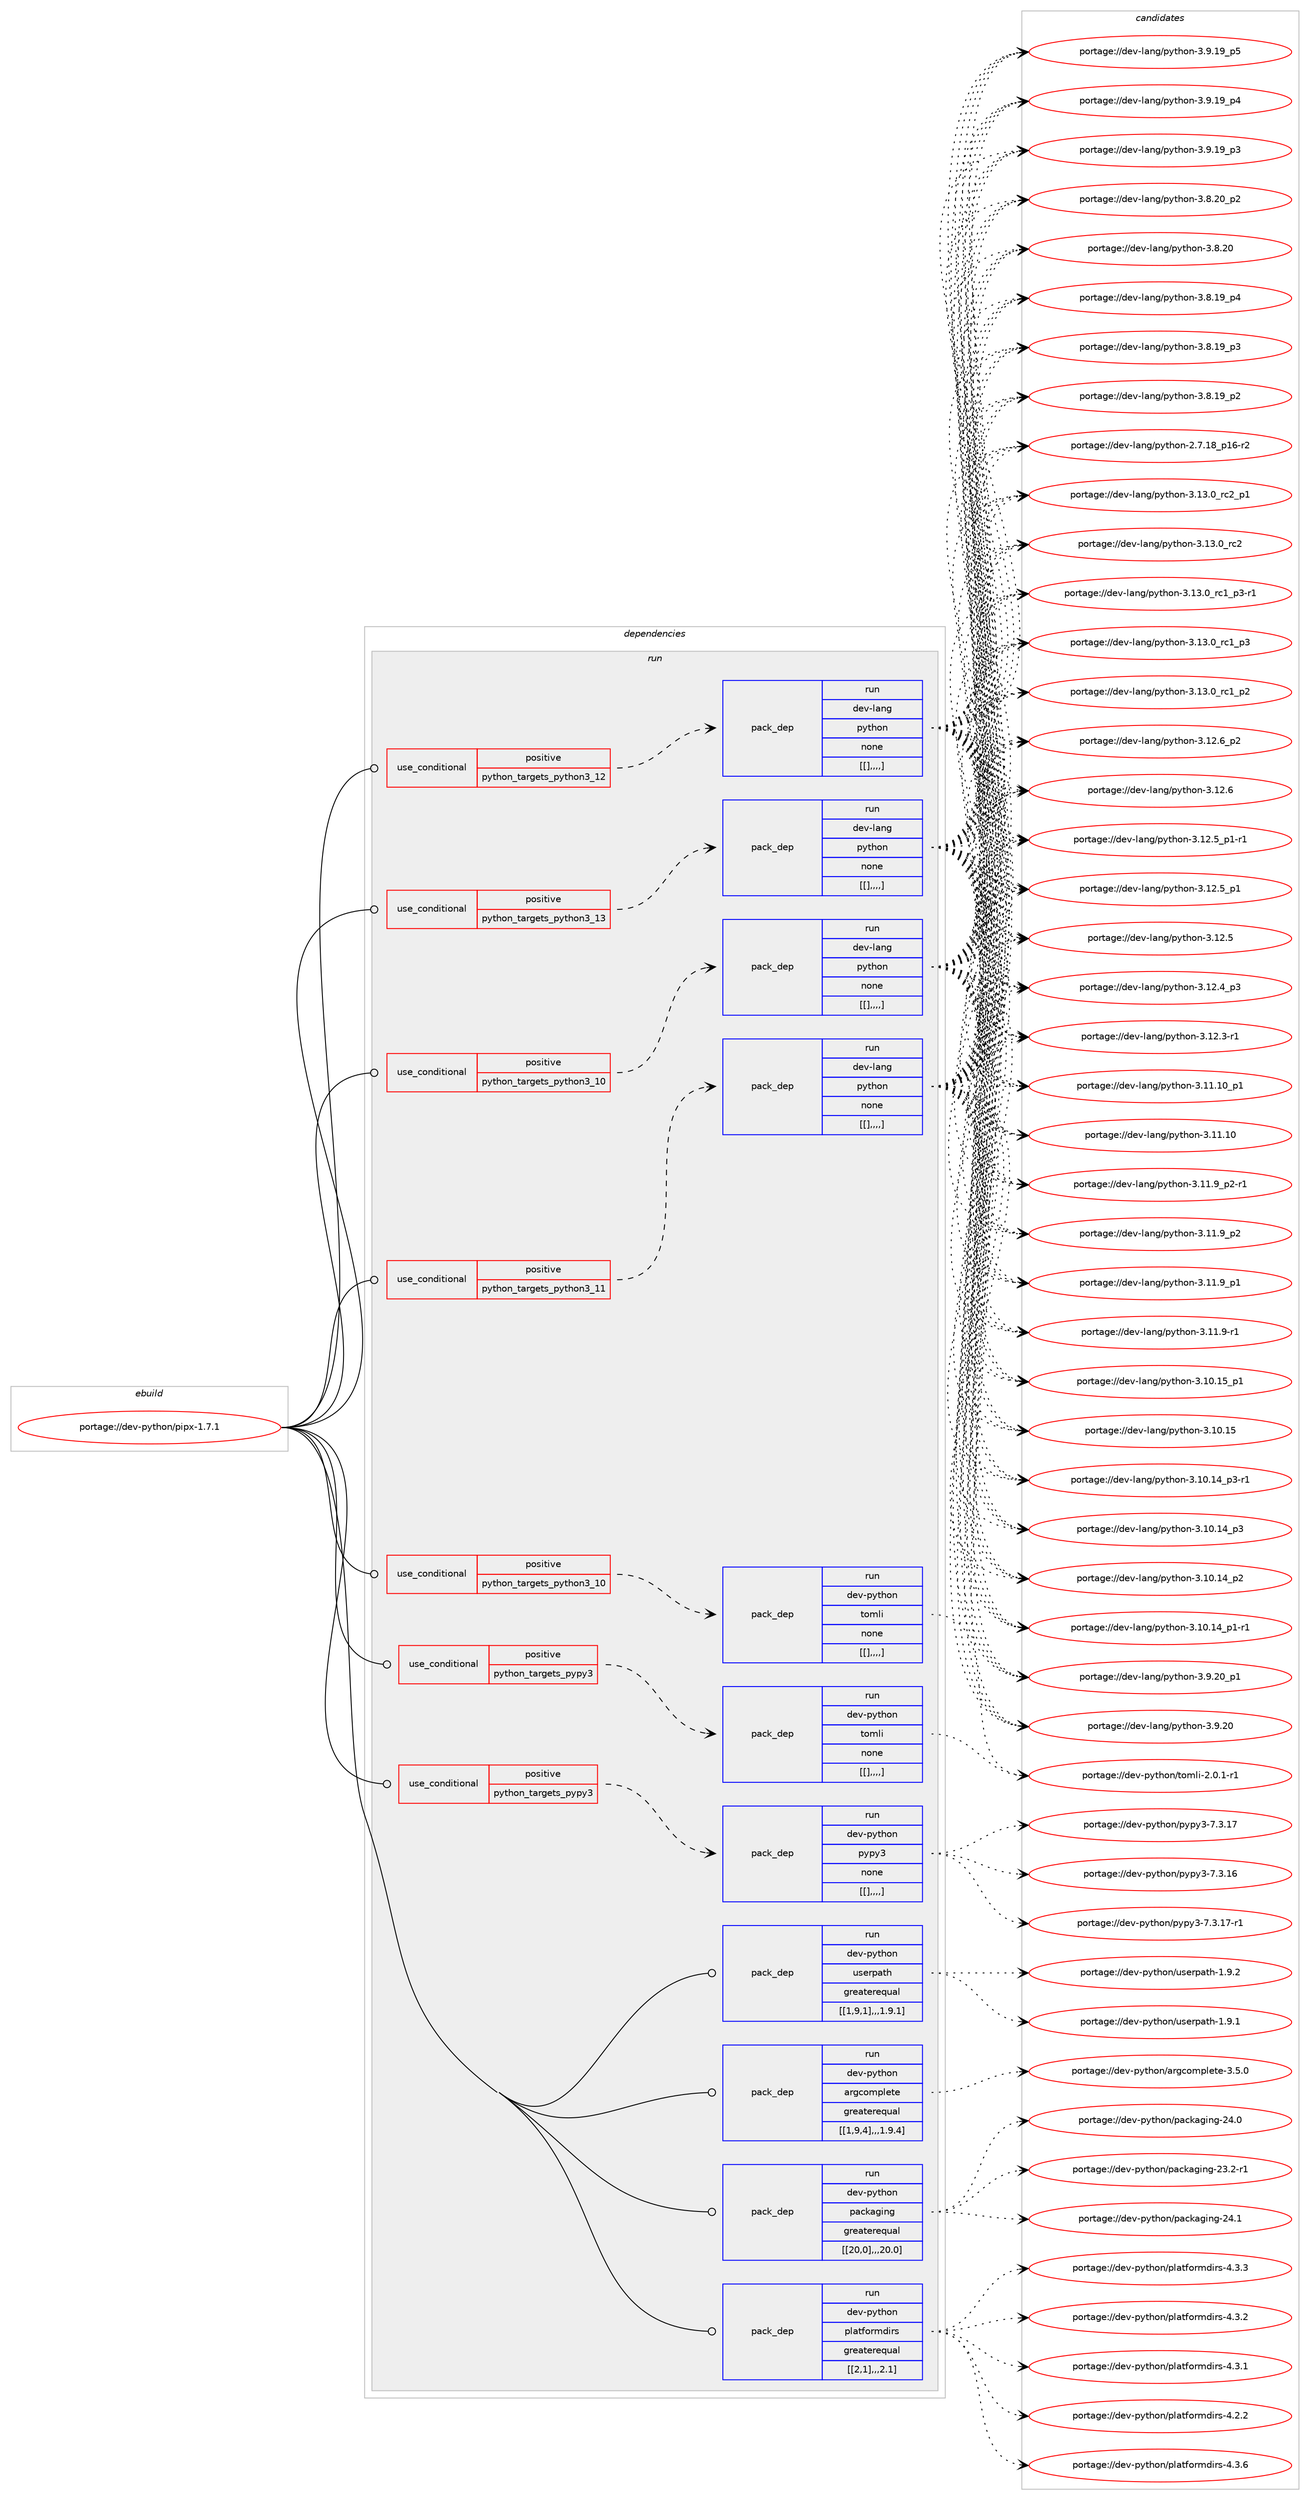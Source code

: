 digraph prolog {

# *************
# Graph options
# *************

newrank=true;
concentrate=true;
compound=true;
graph [rankdir=LR,fontname=Helvetica,fontsize=10,ranksep=1.5];#, ranksep=2.5, nodesep=0.2];
edge  [arrowhead=vee];
node  [fontname=Helvetica,fontsize=10];

# **********
# The ebuild
# **********

subgraph cluster_leftcol {
color=gray;
label=<<i>ebuild</i>>;
id [label="portage://dev-python/pipx-1.7.1", color=red, width=4, href="../dev-python/pipx-1.7.1.svg"];
}

# ****************
# The dependencies
# ****************

subgraph cluster_midcol {
color=gray;
label=<<i>dependencies</i>>;
subgraph cluster_compile {
fillcolor="#eeeeee";
style=filled;
label=<<i>compile</i>>;
}
subgraph cluster_compileandrun {
fillcolor="#eeeeee";
style=filled;
label=<<i>compile and run</i>>;
}
subgraph cluster_run {
fillcolor="#eeeeee";
style=filled;
label=<<i>run</i>>;
subgraph cond37392 {
dependency156799 [label=<<TABLE BORDER="0" CELLBORDER="1" CELLSPACING="0" CELLPADDING="4"><TR><TD ROWSPAN="3" CELLPADDING="10">use_conditional</TD></TR><TR><TD>positive</TD></TR><TR><TD>python_targets_pypy3</TD></TR></TABLE>>, shape=none, color=red];
subgraph pack118190 {
dependency156800 [label=<<TABLE BORDER="0" CELLBORDER="1" CELLSPACING="0" CELLPADDING="4" WIDTH="220"><TR><TD ROWSPAN="6" CELLPADDING="30">pack_dep</TD></TR><TR><TD WIDTH="110">run</TD></TR><TR><TD>dev-python</TD></TR><TR><TD>pypy3</TD></TR><TR><TD>none</TD></TR><TR><TD>[[],,,,]</TD></TR></TABLE>>, shape=none, color=blue];
}
dependency156799:e -> dependency156800:w [weight=20,style="dashed",arrowhead="vee"];
}
id:e -> dependency156799:w [weight=20,style="solid",arrowhead="odot"];
subgraph cond37393 {
dependency156801 [label=<<TABLE BORDER="0" CELLBORDER="1" CELLSPACING="0" CELLPADDING="4"><TR><TD ROWSPAN="3" CELLPADDING="10">use_conditional</TD></TR><TR><TD>positive</TD></TR><TR><TD>python_targets_pypy3</TD></TR></TABLE>>, shape=none, color=red];
subgraph pack118191 {
dependency156802 [label=<<TABLE BORDER="0" CELLBORDER="1" CELLSPACING="0" CELLPADDING="4" WIDTH="220"><TR><TD ROWSPAN="6" CELLPADDING="30">pack_dep</TD></TR><TR><TD WIDTH="110">run</TD></TR><TR><TD>dev-python</TD></TR><TR><TD>tomli</TD></TR><TR><TD>none</TD></TR><TR><TD>[[],,,,]</TD></TR></TABLE>>, shape=none, color=blue];
}
dependency156801:e -> dependency156802:w [weight=20,style="dashed",arrowhead="vee"];
}
id:e -> dependency156801:w [weight=20,style="solid",arrowhead="odot"];
subgraph cond37394 {
dependency156803 [label=<<TABLE BORDER="0" CELLBORDER="1" CELLSPACING="0" CELLPADDING="4"><TR><TD ROWSPAN="3" CELLPADDING="10">use_conditional</TD></TR><TR><TD>positive</TD></TR><TR><TD>python_targets_python3_10</TD></TR></TABLE>>, shape=none, color=red];
subgraph pack118192 {
dependency156804 [label=<<TABLE BORDER="0" CELLBORDER="1" CELLSPACING="0" CELLPADDING="4" WIDTH="220"><TR><TD ROWSPAN="6" CELLPADDING="30">pack_dep</TD></TR><TR><TD WIDTH="110">run</TD></TR><TR><TD>dev-lang</TD></TR><TR><TD>python</TD></TR><TR><TD>none</TD></TR><TR><TD>[[],,,,]</TD></TR></TABLE>>, shape=none, color=blue];
}
dependency156803:e -> dependency156804:w [weight=20,style="dashed",arrowhead="vee"];
}
id:e -> dependency156803:w [weight=20,style="solid",arrowhead="odot"];
subgraph cond37395 {
dependency156805 [label=<<TABLE BORDER="0" CELLBORDER="1" CELLSPACING="0" CELLPADDING="4"><TR><TD ROWSPAN="3" CELLPADDING="10">use_conditional</TD></TR><TR><TD>positive</TD></TR><TR><TD>python_targets_python3_10</TD></TR></TABLE>>, shape=none, color=red];
subgraph pack118193 {
dependency156806 [label=<<TABLE BORDER="0" CELLBORDER="1" CELLSPACING="0" CELLPADDING="4" WIDTH="220"><TR><TD ROWSPAN="6" CELLPADDING="30">pack_dep</TD></TR><TR><TD WIDTH="110">run</TD></TR><TR><TD>dev-python</TD></TR><TR><TD>tomli</TD></TR><TR><TD>none</TD></TR><TR><TD>[[],,,,]</TD></TR></TABLE>>, shape=none, color=blue];
}
dependency156805:e -> dependency156806:w [weight=20,style="dashed",arrowhead="vee"];
}
id:e -> dependency156805:w [weight=20,style="solid",arrowhead="odot"];
subgraph cond37396 {
dependency156807 [label=<<TABLE BORDER="0" CELLBORDER="1" CELLSPACING="0" CELLPADDING="4"><TR><TD ROWSPAN="3" CELLPADDING="10">use_conditional</TD></TR><TR><TD>positive</TD></TR><TR><TD>python_targets_python3_11</TD></TR></TABLE>>, shape=none, color=red];
subgraph pack118194 {
dependency156808 [label=<<TABLE BORDER="0" CELLBORDER="1" CELLSPACING="0" CELLPADDING="4" WIDTH="220"><TR><TD ROWSPAN="6" CELLPADDING="30">pack_dep</TD></TR><TR><TD WIDTH="110">run</TD></TR><TR><TD>dev-lang</TD></TR><TR><TD>python</TD></TR><TR><TD>none</TD></TR><TR><TD>[[],,,,]</TD></TR></TABLE>>, shape=none, color=blue];
}
dependency156807:e -> dependency156808:w [weight=20,style="dashed",arrowhead="vee"];
}
id:e -> dependency156807:w [weight=20,style="solid",arrowhead="odot"];
subgraph cond37397 {
dependency156809 [label=<<TABLE BORDER="0" CELLBORDER="1" CELLSPACING="0" CELLPADDING="4"><TR><TD ROWSPAN="3" CELLPADDING="10">use_conditional</TD></TR><TR><TD>positive</TD></TR><TR><TD>python_targets_python3_12</TD></TR></TABLE>>, shape=none, color=red];
subgraph pack118195 {
dependency156810 [label=<<TABLE BORDER="0" CELLBORDER="1" CELLSPACING="0" CELLPADDING="4" WIDTH="220"><TR><TD ROWSPAN="6" CELLPADDING="30">pack_dep</TD></TR><TR><TD WIDTH="110">run</TD></TR><TR><TD>dev-lang</TD></TR><TR><TD>python</TD></TR><TR><TD>none</TD></TR><TR><TD>[[],,,,]</TD></TR></TABLE>>, shape=none, color=blue];
}
dependency156809:e -> dependency156810:w [weight=20,style="dashed",arrowhead="vee"];
}
id:e -> dependency156809:w [weight=20,style="solid",arrowhead="odot"];
subgraph cond37398 {
dependency156811 [label=<<TABLE BORDER="0" CELLBORDER="1" CELLSPACING="0" CELLPADDING="4"><TR><TD ROWSPAN="3" CELLPADDING="10">use_conditional</TD></TR><TR><TD>positive</TD></TR><TR><TD>python_targets_python3_13</TD></TR></TABLE>>, shape=none, color=red];
subgraph pack118196 {
dependency156812 [label=<<TABLE BORDER="0" CELLBORDER="1" CELLSPACING="0" CELLPADDING="4" WIDTH="220"><TR><TD ROWSPAN="6" CELLPADDING="30">pack_dep</TD></TR><TR><TD WIDTH="110">run</TD></TR><TR><TD>dev-lang</TD></TR><TR><TD>python</TD></TR><TR><TD>none</TD></TR><TR><TD>[[],,,,]</TD></TR></TABLE>>, shape=none, color=blue];
}
dependency156811:e -> dependency156812:w [weight=20,style="dashed",arrowhead="vee"];
}
id:e -> dependency156811:w [weight=20,style="solid",arrowhead="odot"];
subgraph pack118197 {
dependency156813 [label=<<TABLE BORDER="0" CELLBORDER="1" CELLSPACING="0" CELLPADDING="4" WIDTH="220"><TR><TD ROWSPAN="6" CELLPADDING="30">pack_dep</TD></TR><TR><TD WIDTH="110">run</TD></TR><TR><TD>dev-python</TD></TR><TR><TD>argcomplete</TD></TR><TR><TD>greaterequal</TD></TR><TR><TD>[[1,9,4],,,1.9.4]</TD></TR></TABLE>>, shape=none, color=blue];
}
id:e -> dependency156813:w [weight=20,style="solid",arrowhead="odot"];
subgraph pack118198 {
dependency156814 [label=<<TABLE BORDER="0" CELLBORDER="1" CELLSPACING="0" CELLPADDING="4" WIDTH="220"><TR><TD ROWSPAN="6" CELLPADDING="30">pack_dep</TD></TR><TR><TD WIDTH="110">run</TD></TR><TR><TD>dev-python</TD></TR><TR><TD>packaging</TD></TR><TR><TD>greaterequal</TD></TR><TR><TD>[[20,0],,,20.0]</TD></TR></TABLE>>, shape=none, color=blue];
}
id:e -> dependency156814:w [weight=20,style="solid",arrowhead="odot"];
subgraph pack118199 {
dependency156815 [label=<<TABLE BORDER="0" CELLBORDER="1" CELLSPACING="0" CELLPADDING="4" WIDTH="220"><TR><TD ROWSPAN="6" CELLPADDING="30">pack_dep</TD></TR><TR><TD WIDTH="110">run</TD></TR><TR><TD>dev-python</TD></TR><TR><TD>platformdirs</TD></TR><TR><TD>greaterequal</TD></TR><TR><TD>[[2,1],,,2.1]</TD></TR></TABLE>>, shape=none, color=blue];
}
id:e -> dependency156815:w [weight=20,style="solid",arrowhead="odot"];
subgraph pack118200 {
dependency156816 [label=<<TABLE BORDER="0" CELLBORDER="1" CELLSPACING="0" CELLPADDING="4" WIDTH="220"><TR><TD ROWSPAN="6" CELLPADDING="30">pack_dep</TD></TR><TR><TD WIDTH="110">run</TD></TR><TR><TD>dev-python</TD></TR><TR><TD>userpath</TD></TR><TR><TD>greaterequal</TD></TR><TR><TD>[[1,9,1],,,1.9.1]</TD></TR></TABLE>>, shape=none, color=blue];
}
id:e -> dependency156816:w [weight=20,style="solid",arrowhead="odot"];
}
}

# **************
# The candidates
# **************

subgraph cluster_choices {
rank=same;
color=gray;
label=<<i>candidates</i>>;

subgraph choice118190 {
color=black;
nodesep=1;
choice100101118451121211161041111104711212111212151455546514649554511449 [label="portage://dev-python/pypy3-7.3.17-r1", color=red, width=4,href="../dev-python/pypy3-7.3.17-r1.svg"];
choice10010111845112121116104111110471121211121215145554651464955 [label="portage://dev-python/pypy3-7.3.17", color=red, width=4,href="../dev-python/pypy3-7.3.17.svg"];
choice10010111845112121116104111110471121211121215145554651464954 [label="portage://dev-python/pypy3-7.3.16", color=red, width=4,href="../dev-python/pypy3-7.3.16.svg"];
dependency156800:e -> choice100101118451121211161041111104711212111212151455546514649554511449:w [style=dotted,weight="100"];
dependency156800:e -> choice10010111845112121116104111110471121211121215145554651464955:w [style=dotted,weight="100"];
dependency156800:e -> choice10010111845112121116104111110471121211121215145554651464954:w [style=dotted,weight="100"];
}
subgraph choice118191 {
color=black;
nodesep=1;
choice10010111845112121116104111110471161111091081054550464846494511449 [label="portage://dev-python/tomli-2.0.1-r1", color=red, width=4,href="../dev-python/tomli-2.0.1-r1.svg"];
dependency156802:e -> choice10010111845112121116104111110471161111091081054550464846494511449:w [style=dotted,weight="100"];
}
subgraph choice118192 {
color=black;
nodesep=1;
choice100101118451089711010347112121116104111110455146495146489511499509511249 [label="portage://dev-lang/python-3.13.0_rc2_p1", color=red, width=4,href="../dev-lang/python-3.13.0_rc2_p1.svg"];
choice10010111845108971101034711212111610411111045514649514648951149950 [label="portage://dev-lang/python-3.13.0_rc2", color=red, width=4,href="../dev-lang/python-3.13.0_rc2.svg"];
choice1001011184510897110103471121211161041111104551464951464895114994995112514511449 [label="portage://dev-lang/python-3.13.0_rc1_p3-r1", color=red, width=4,href="../dev-lang/python-3.13.0_rc1_p3-r1.svg"];
choice100101118451089711010347112121116104111110455146495146489511499499511251 [label="portage://dev-lang/python-3.13.0_rc1_p3", color=red, width=4,href="../dev-lang/python-3.13.0_rc1_p3.svg"];
choice100101118451089711010347112121116104111110455146495146489511499499511250 [label="portage://dev-lang/python-3.13.0_rc1_p2", color=red, width=4,href="../dev-lang/python-3.13.0_rc1_p2.svg"];
choice100101118451089711010347112121116104111110455146495046549511250 [label="portage://dev-lang/python-3.12.6_p2", color=red, width=4,href="../dev-lang/python-3.12.6_p2.svg"];
choice10010111845108971101034711212111610411111045514649504654 [label="portage://dev-lang/python-3.12.6", color=red, width=4,href="../dev-lang/python-3.12.6.svg"];
choice1001011184510897110103471121211161041111104551464950465395112494511449 [label="portage://dev-lang/python-3.12.5_p1-r1", color=red, width=4,href="../dev-lang/python-3.12.5_p1-r1.svg"];
choice100101118451089711010347112121116104111110455146495046539511249 [label="portage://dev-lang/python-3.12.5_p1", color=red, width=4,href="../dev-lang/python-3.12.5_p1.svg"];
choice10010111845108971101034711212111610411111045514649504653 [label="portage://dev-lang/python-3.12.5", color=red, width=4,href="../dev-lang/python-3.12.5.svg"];
choice100101118451089711010347112121116104111110455146495046529511251 [label="portage://dev-lang/python-3.12.4_p3", color=red, width=4,href="../dev-lang/python-3.12.4_p3.svg"];
choice100101118451089711010347112121116104111110455146495046514511449 [label="portage://dev-lang/python-3.12.3-r1", color=red, width=4,href="../dev-lang/python-3.12.3-r1.svg"];
choice10010111845108971101034711212111610411111045514649494649489511249 [label="portage://dev-lang/python-3.11.10_p1", color=red, width=4,href="../dev-lang/python-3.11.10_p1.svg"];
choice1001011184510897110103471121211161041111104551464949464948 [label="portage://dev-lang/python-3.11.10", color=red, width=4,href="../dev-lang/python-3.11.10.svg"];
choice1001011184510897110103471121211161041111104551464949465795112504511449 [label="portage://dev-lang/python-3.11.9_p2-r1", color=red, width=4,href="../dev-lang/python-3.11.9_p2-r1.svg"];
choice100101118451089711010347112121116104111110455146494946579511250 [label="portage://dev-lang/python-3.11.9_p2", color=red, width=4,href="../dev-lang/python-3.11.9_p2.svg"];
choice100101118451089711010347112121116104111110455146494946579511249 [label="portage://dev-lang/python-3.11.9_p1", color=red, width=4,href="../dev-lang/python-3.11.9_p1.svg"];
choice100101118451089711010347112121116104111110455146494946574511449 [label="portage://dev-lang/python-3.11.9-r1", color=red, width=4,href="../dev-lang/python-3.11.9-r1.svg"];
choice10010111845108971101034711212111610411111045514649484649539511249 [label="portage://dev-lang/python-3.10.15_p1", color=red, width=4,href="../dev-lang/python-3.10.15_p1.svg"];
choice1001011184510897110103471121211161041111104551464948464953 [label="portage://dev-lang/python-3.10.15", color=red, width=4,href="../dev-lang/python-3.10.15.svg"];
choice100101118451089711010347112121116104111110455146494846495295112514511449 [label="portage://dev-lang/python-3.10.14_p3-r1", color=red, width=4,href="../dev-lang/python-3.10.14_p3-r1.svg"];
choice10010111845108971101034711212111610411111045514649484649529511251 [label="portage://dev-lang/python-3.10.14_p3", color=red, width=4,href="../dev-lang/python-3.10.14_p3.svg"];
choice10010111845108971101034711212111610411111045514649484649529511250 [label="portage://dev-lang/python-3.10.14_p2", color=red, width=4,href="../dev-lang/python-3.10.14_p2.svg"];
choice100101118451089711010347112121116104111110455146494846495295112494511449 [label="portage://dev-lang/python-3.10.14_p1-r1", color=red, width=4,href="../dev-lang/python-3.10.14_p1-r1.svg"];
choice100101118451089711010347112121116104111110455146574650489511249 [label="portage://dev-lang/python-3.9.20_p1", color=red, width=4,href="../dev-lang/python-3.9.20_p1.svg"];
choice10010111845108971101034711212111610411111045514657465048 [label="portage://dev-lang/python-3.9.20", color=red, width=4,href="../dev-lang/python-3.9.20.svg"];
choice100101118451089711010347112121116104111110455146574649579511253 [label="portage://dev-lang/python-3.9.19_p5", color=red, width=4,href="../dev-lang/python-3.9.19_p5.svg"];
choice100101118451089711010347112121116104111110455146574649579511252 [label="portage://dev-lang/python-3.9.19_p4", color=red, width=4,href="../dev-lang/python-3.9.19_p4.svg"];
choice100101118451089711010347112121116104111110455146574649579511251 [label="portage://dev-lang/python-3.9.19_p3", color=red, width=4,href="../dev-lang/python-3.9.19_p3.svg"];
choice100101118451089711010347112121116104111110455146564650489511250 [label="portage://dev-lang/python-3.8.20_p2", color=red, width=4,href="../dev-lang/python-3.8.20_p2.svg"];
choice10010111845108971101034711212111610411111045514656465048 [label="portage://dev-lang/python-3.8.20", color=red, width=4,href="../dev-lang/python-3.8.20.svg"];
choice100101118451089711010347112121116104111110455146564649579511252 [label="portage://dev-lang/python-3.8.19_p4", color=red, width=4,href="../dev-lang/python-3.8.19_p4.svg"];
choice100101118451089711010347112121116104111110455146564649579511251 [label="portage://dev-lang/python-3.8.19_p3", color=red, width=4,href="../dev-lang/python-3.8.19_p3.svg"];
choice100101118451089711010347112121116104111110455146564649579511250 [label="portage://dev-lang/python-3.8.19_p2", color=red, width=4,href="../dev-lang/python-3.8.19_p2.svg"];
choice100101118451089711010347112121116104111110455046554649569511249544511450 [label="portage://dev-lang/python-2.7.18_p16-r2", color=red, width=4,href="../dev-lang/python-2.7.18_p16-r2.svg"];
dependency156804:e -> choice100101118451089711010347112121116104111110455146495146489511499509511249:w [style=dotted,weight="100"];
dependency156804:e -> choice10010111845108971101034711212111610411111045514649514648951149950:w [style=dotted,weight="100"];
dependency156804:e -> choice1001011184510897110103471121211161041111104551464951464895114994995112514511449:w [style=dotted,weight="100"];
dependency156804:e -> choice100101118451089711010347112121116104111110455146495146489511499499511251:w [style=dotted,weight="100"];
dependency156804:e -> choice100101118451089711010347112121116104111110455146495146489511499499511250:w [style=dotted,weight="100"];
dependency156804:e -> choice100101118451089711010347112121116104111110455146495046549511250:w [style=dotted,weight="100"];
dependency156804:e -> choice10010111845108971101034711212111610411111045514649504654:w [style=dotted,weight="100"];
dependency156804:e -> choice1001011184510897110103471121211161041111104551464950465395112494511449:w [style=dotted,weight="100"];
dependency156804:e -> choice100101118451089711010347112121116104111110455146495046539511249:w [style=dotted,weight="100"];
dependency156804:e -> choice10010111845108971101034711212111610411111045514649504653:w [style=dotted,weight="100"];
dependency156804:e -> choice100101118451089711010347112121116104111110455146495046529511251:w [style=dotted,weight="100"];
dependency156804:e -> choice100101118451089711010347112121116104111110455146495046514511449:w [style=dotted,weight="100"];
dependency156804:e -> choice10010111845108971101034711212111610411111045514649494649489511249:w [style=dotted,weight="100"];
dependency156804:e -> choice1001011184510897110103471121211161041111104551464949464948:w [style=dotted,weight="100"];
dependency156804:e -> choice1001011184510897110103471121211161041111104551464949465795112504511449:w [style=dotted,weight="100"];
dependency156804:e -> choice100101118451089711010347112121116104111110455146494946579511250:w [style=dotted,weight="100"];
dependency156804:e -> choice100101118451089711010347112121116104111110455146494946579511249:w [style=dotted,weight="100"];
dependency156804:e -> choice100101118451089711010347112121116104111110455146494946574511449:w [style=dotted,weight="100"];
dependency156804:e -> choice10010111845108971101034711212111610411111045514649484649539511249:w [style=dotted,weight="100"];
dependency156804:e -> choice1001011184510897110103471121211161041111104551464948464953:w [style=dotted,weight="100"];
dependency156804:e -> choice100101118451089711010347112121116104111110455146494846495295112514511449:w [style=dotted,weight="100"];
dependency156804:e -> choice10010111845108971101034711212111610411111045514649484649529511251:w [style=dotted,weight="100"];
dependency156804:e -> choice10010111845108971101034711212111610411111045514649484649529511250:w [style=dotted,weight="100"];
dependency156804:e -> choice100101118451089711010347112121116104111110455146494846495295112494511449:w [style=dotted,weight="100"];
dependency156804:e -> choice100101118451089711010347112121116104111110455146574650489511249:w [style=dotted,weight="100"];
dependency156804:e -> choice10010111845108971101034711212111610411111045514657465048:w [style=dotted,weight="100"];
dependency156804:e -> choice100101118451089711010347112121116104111110455146574649579511253:w [style=dotted,weight="100"];
dependency156804:e -> choice100101118451089711010347112121116104111110455146574649579511252:w [style=dotted,weight="100"];
dependency156804:e -> choice100101118451089711010347112121116104111110455146574649579511251:w [style=dotted,weight="100"];
dependency156804:e -> choice100101118451089711010347112121116104111110455146564650489511250:w [style=dotted,weight="100"];
dependency156804:e -> choice10010111845108971101034711212111610411111045514656465048:w [style=dotted,weight="100"];
dependency156804:e -> choice100101118451089711010347112121116104111110455146564649579511252:w [style=dotted,weight="100"];
dependency156804:e -> choice100101118451089711010347112121116104111110455146564649579511251:w [style=dotted,weight="100"];
dependency156804:e -> choice100101118451089711010347112121116104111110455146564649579511250:w [style=dotted,weight="100"];
dependency156804:e -> choice100101118451089711010347112121116104111110455046554649569511249544511450:w [style=dotted,weight="100"];
}
subgraph choice118193 {
color=black;
nodesep=1;
choice10010111845112121116104111110471161111091081054550464846494511449 [label="portage://dev-python/tomli-2.0.1-r1", color=red, width=4,href="../dev-python/tomli-2.0.1-r1.svg"];
dependency156806:e -> choice10010111845112121116104111110471161111091081054550464846494511449:w [style=dotted,weight="100"];
}
subgraph choice118194 {
color=black;
nodesep=1;
choice100101118451089711010347112121116104111110455146495146489511499509511249 [label="portage://dev-lang/python-3.13.0_rc2_p1", color=red, width=4,href="../dev-lang/python-3.13.0_rc2_p1.svg"];
choice10010111845108971101034711212111610411111045514649514648951149950 [label="portage://dev-lang/python-3.13.0_rc2", color=red, width=4,href="../dev-lang/python-3.13.0_rc2.svg"];
choice1001011184510897110103471121211161041111104551464951464895114994995112514511449 [label="portage://dev-lang/python-3.13.0_rc1_p3-r1", color=red, width=4,href="../dev-lang/python-3.13.0_rc1_p3-r1.svg"];
choice100101118451089711010347112121116104111110455146495146489511499499511251 [label="portage://dev-lang/python-3.13.0_rc1_p3", color=red, width=4,href="../dev-lang/python-3.13.0_rc1_p3.svg"];
choice100101118451089711010347112121116104111110455146495146489511499499511250 [label="portage://dev-lang/python-3.13.0_rc1_p2", color=red, width=4,href="../dev-lang/python-3.13.0_rc1_p2.svg"];
choice100101118451089711010347112121116104111110455146495046549511250 [label="portage://dev-lang/python-3.12.6_p2", color=red, width=4,href="../dev-lang/python-3.12.6_p2.svg"];
choice10010111845108971101034711212111610411111045514649504654 [label="portage://dev-lang/python-3.12.6", color=red, width=4,href="../dev-lang/python-3.12.6.svg"];
choice1001011184510897110103471121211161041111104551464950465395112494511449 [label="portage://dev-lang/python-3.12.5_p1-r1", color=red, width=4,href="../dev-lang/python-3.12.5_p1-r1.svg"];
choice100101118451089711010347112121116104111110455146495046539511249 [label="portage://dev-lang/python-3.12.5_p1", color=red, width=4,href="../dev-lang/python-3.12.5_p1.svg"];
choice10010111845108971101034711212111610411111045514649504653 [label="portage://dev-lang/python-3.12.5", color=red, width=4,href="../dev-lang/python-3.12.5.svg"];
choice100101118451089711010347112121116104111110455146495046529511251 [label="portage://dev-lang/python-3.12.4_p3", color=red, width=4,href="../dev-lang/python-3.12.4_p3.svg"];
choice100101118451089711010347112121116104111110455146495046514511449 [label="portage://dev-lang/python-3.12.3-r1", color=red, width=4,href="../dev-lang/python-3.12.3-r1.svg"];
choice10010111845108971101034711212111610411111045514649494649489511249 [label="portage://dev-lang/python-3.11.10_p1", color=red, width=4,href="../dev-lang/python-3.11.10_p1.svg"];
choice1001011184510897110103471121211161041111104551464949464948 [label="portage://dev-lang/python-3.11.10", color=red, width=4,href="../dev-lang/python-3.11.10.svg"];
choice1001011184510897110103471121211161041111104551464949465795112504511449 [label="portage://dev-lang/python-3.11.9_p2-r1", color=red, width=4,href="../dev-lang/python-3.11.9_p2-r1.svg"];
choice100101118451089711010347112121116104111110455146494946579511250 [label="portage://dev-lang/python-3.11.9_p2", color=red, width=4,href="../dev-lang/python-3.11.9_p2.svg"];
choice100101118451089711010347112121116104111110455146494946579511249 [label="portage://dev-lang/python-3.11.9_p1", color=red, width=4,href="../dev-lang/python-3.11.9_p1.svg"];
choice100101118451089711010347112121116104111110455146494946574511449 [label="portage://dev-lang/python-3.11.9-r1", color=red, width=4,href="../dev-lang/python-3.11.9-r1.svg"];
choice10010111845108971101034711212111610411111045514649484649539511249 [label="portage://dev-lang/python-3.10.15_p1", color=red, width=4,href="../dev-lang/python-3.10.15_p1.svg"];
choice1001011184510897110103471121211161041111104551464948464953 [label="portage://dev-lang/python-3.10.15", color=red, width=4,href="../dev-lang/python-3.10.15.svg"];
choice100101118451089711010347112121116104111110455146494846495295112514511449 [label="portage://dev-lang/python-3.10.14_p3-r1", color=red, width=4,href="../dev-lang/python-3.10.14_p3-r1.svg"];
choice10010111845108971101034711212111610411111045514649484649529511251 [label="portage://dev-lang/python-3.10.14_p3", color=red, width=4,href="../dev-lang/python-3.10.14_p3.svg"];
choice10010111845108971101034711212111610411111045514649484649529511250 [label="portage://dev-lang/python-3.10.14_p2", color=red, width=4,href="../dev-lang/python-3.10.14_p2.svg"];
choice100101118451089711010347112121116104111110455146494846495295112494511449 [label="portage://dev-lang/python-3.10.14_p1-r1", color=red, width=4,href="../dev-lang/python-3.10.14_p1-r1.svg"];
choice100101118451089711010347112121116104111110455146574650489511249 [label="portage://dev-lang/python-3.9.20_p1", color=red, width=4,href="../dev-lang/python-3.9.20_p1.svg"];
choice10010111845108971101034711212111610411111045514657465048 [label="portage://dev-lang/python-3.9.20", color=red, width=4,href="../dev-lang/python-3.9.20.svg"];
choice100101118451089711010347112121116104111110455146574649579511253 [label="portage://dev-lang/python-3.9.19_p5", color=red, width=4,href="../dev-lang/python-3.9.19_p5.svg"];
choice100101118451089711010347112121116104111110455146574649579511252 [label="portage://dev-lang/python-3.9.19_p4", color=red, width=4,href="../dev-lang/python-3.9.19_p4.svg"];
choice100101118451089711010347112121116104111110455146574649579511251 [label="portage://dev-lang/python-3.9.19_p3", color=red, width=4,href="../dev-lang/python-3.9.19_p3.svg"];
choice100101118451089711010347112121116104111110455146564650489511250 [label="portage://dev-lang/python-3.8.20_p2", color=red, width=4,href="../dev-lang/python-3.8.20_p2.svg"];
choice10010111845108971101034711212111610411111045514656465048 [label="portage://dev-lang/python-3.8.20", color=red, width=4,href="../dev-lang/python-3.8.20.svg"];
choice100101118451089711010347112121116104111110455146564649579511252 [label="portage://dev-lang/python-3.8.19_p4", color=red, width=4,href="../dev-lang/python-3.8.19_p4.svg"];
choice100101118451089711010347112121116104111110455146564649579511251 [label="portage://dev-lang/python-3.8.19_p3", color=red, width=4,href="../dev-lang/python-3.8.19_p3.svg"];
choice100101118451089711010347112121116104111110455146564649579511250 [label="portage://dev-lang/python-3.8.19_p2", color=red, width=4,href="../dev-lang/python-3.8.19_p2.svg"];
choice100101118451089711010347112121116104111110455046554649569511249544511450 [label="portage://dev-lang/python-2.7.18_p16-r2", color=red, width=4,href="../dev-lang/python-2.7.18_p16-r2.svg"];
dependency156808:e -> choice100101118451089711010347112121116104111110455146495146489511499509511249:w [style=dotted,weight="100"];
dependency156808:e -> choice10010111845108971101034711212111610411111045514649514648951149950:w [style=dotted,weight="100"];
dependency156808:e -> choice1001011184510897110103471121211161041111104551464951464895114994995112514511449:w [style=dotted,weight="100"];
dependency156808:e -> choice100101118451089711010347112121116104111110455146495146489511499499511251:w [style=dotted,weight="100"];
dependency156808:e -> choice100101118451089711010347112121116104111110455146495146489511499499511250:w [style=dotted,weight="100"];
dependency156808:e -> choice100101118451089711010347112121116104111110455146495046549511250:w [style=dotted,weight="100"];
dependency156808:e -> choice10010111845108971101034711212111610411111045514649504654:w [style=dotted,weight="100"];
dependency156808:e -> choice1001011184510897110103471121211161041111104551464950465395112494511449:w [style=dotted,weight="100"];
dependency156808:e -> choice100101118451089711010347112121116104111110455146495046539511249:w [style=dotted,weight="100"];
dependency156808:e -> choice10010111845108971101034711212111610411111045514649504653:w [style=dotted,weight="100"];
dependency156808:e -> choice100101118451089711010347112121116104111110455146495046529511251:w [style=dotted,weight="100"];
dependency156808:e -> choice100101118451089711010347112121116104111110455146495046514511449:w [style=dotted,weight="100"];
dependency156808:e -> choice10010111845108971101034711212111610411111045514649494649489511249:w [style=dotted,weight="100"];
dependency156808:e -> choice1001011184510897110103471121211161041111104551464949464948:w [style=dotted,weight="100"];
dependency156808:e -> choice1001011184510897110103471121211161041111104551464949465795112504511449:w [style=dotted,weight="100"];
dependency156808:e -> choice100101118451089711010347112121116104111110455146494946579511250:w [style=dotted,weight="100"];
dependency156808:e -> choice100101118451089711010347112121116104111110455146494946579511249:w [style=dotted,weight="100"];
dependency156808:e -> choice100101118451089711010347112121116104111110455146494946574511449:w [style=dotted,weight="100"];
dependency156808:e -> choice10010111845108971101034711212111610411111045514649484649539511249:w [style=dotted,weight="100"];
dependency156808:e -> choice1001011184510897110103471121211161041111104551464948464953:w [style=dotted,weight="100"];
dependency156808:e -> choice100101118451089711010347112121116104111110455146494846495295112514511449:w [style=dotted,weight="100"];
dependency156808:e -> choice10010111845108971101034711212111610411111045514649484649529511251:w [style=dotted,weight="100"];
dependency156808:e -> choice10010111845108971101034711212111610411111045514649484649529511250:w [style=dotted,weight="100"];
dependency156808:e -> choice100101118451089711010347112121116104111110455146494846495295112494511449:w [style=dotted,weight="100"];
dependency156808:e -> choice100101118451089711010347112121116104111110455146574650489511249:w [style=dotted,weight="100"];
dependency156808:e -> choice10010111845108971101034711212111610411111045514657465048:w [style=dotted,weight="100"];
dependency156808:e -> choice100101118451089711010347112121116104111110455146574649579511253:w [style=dotted,weight="100"];
dependency156808:e -> choice100101118451089711010347112121116104111110455146574649579511252:w [style=dotted,weight="100"];
dependency156808:e -> choice100101118451089711010347112121116104111110455146574649579511251:w [style=dotted,weight="100"];
dependency156808:e -> choice100101118451089711010347112121116104111110455146564650489511250:w [style=dotted,weight="100"];
dependency156808:e -> choice10010111845108971101034711212111610411111045514656465048:w [style=dotted,weight="100"];
dependency156808:e -> choice100101118451089711010347112121116104111110455146564649579511252:w [style=dotted,weight="100"];
dependency156808:e -> choice100101118451089711010347112121116104111110455146564649579511251:w [style=dotted,weight="100"];
dependency156808:e -> choice100101118451089711010347112121116104111110455146564649579511250:w [style=dotted,weight="100"];
dependency156808:e -> choice100101118451089711010347112121116104111110455046554649569511249544511450:w [style=dotted,weight="100"];
}
subgraph choice118195 {
color=black;
nodesep=1;
choice100101118451089711010347112121116104111110455146495146489511499509511249 [label="portage://dev-lang/python-3.13.0_rc2_p1", color=red, width=4,href="../dev-lang/python-3.13.0_rc2_p1.svg"];
choice10010111845108971101034711212111610411111045514649514648951149950 [label="portage://dev-lang/python-3.13.0_rc2", color=red, width=4,href="../dev-lang/python-3.13.0_rc2.svg"];
choice1001011184510897110103471121211161041111104551464951464895114994995112514511449 [label="portage://dev-lang/python-3.13.0_rc1_p3-r1", color=red, width=4,href="../dev-lang/python-3.13.0_rc1_p3-r1.svg"];
choice100101118451089711010347112121116104111110455146495146489511499499511251 [label="portage://dev-lang/python-3.13.0_rc1_p3", color=red, width=4,href="../dev-lang/python-3.13.0_rc1_p3.svg"];
choice100101118451089711010347112121116104111110455146495146489511499499511250 [label="portage://dev-lang/python-3.13.0_rc1_p2", color=red, width=4,href="../dev-lang/python-3.13.0_rc1_p2.svg"];
choice100101118451089711010347112121116104111110455146495046549511250 [label="portage://dev-lang/python-3.12.6_p2", color=red, width=4,href="../dev-lang/python-3.12.6_p2.svg"];
choice10010111845108971101034711212111610411111045514649504654 [label="portage://dev-lang/python-3.12.6", color=red, width=4,href="../dev-lang/python-3.12.6.svg"];
choice1001011184510897110103471121211161041111104551464950465395112494511449 [label="portage://dev-lang/python-3.12.5_p1-r1", color=red, width=4,href="../dev-lang/python-3.12.5_p1-r1.svg"];
choice100101118451089711010347112121116104111110455146495046539511249 [label="portage://dev-lang/python-3.12.5_p1", color=red, width=4,href="../dev-lang/python-3.12.5_p1.svg"];
choice10010111845108971101034711212111610411111045514649504653 [label="portage://dev-lang/python-3.12.5", color=red, width=4,href="../dev-lang/python-3.12.5.svg"];
choice100101118451089711010347112121116104111110455146495046529511251 [label="portage://dev-lang/python-3.12.4_p3", color=red, width=4,href="../dev-lang/python-3.12.4_p3.svg"];
choice100101118451089711010347112121116104111110455146495046514511449 [label="portage://dev-lang/python-3.12.3-r1", color=red, width=4,href="../dev-lang/python-3.12.3-r1.svg"];
choice10010111845108971101034711212111610411111045514649494649489511249 [label="portage://dev-lang/python-3.11.10_p1", color=red, width=4,href="../dev-lang/python-3.11.10_p1.svg"];
choice1001011184510897110103471121211161041111104551464949464948 [label="portage://dev-lang/python-3.11.10", color=red, width=4,href="../dev-lang/python-3.11.10.svg"];
choice1001011184510897110103471121211161041111104551464949465795112504511449 [label="portage://dev-lang/python-3.11.9_p2-r1", color=red, width=4,href="../dev-lang/python-3.11.9_p2-r1.svg"];
choice100101118451089711010347112121116104111110455146494946579511250 [label="portage://dev-lang/python-3.11.9_p2", color=red, width=4,href="../dev-lang/python-3.11.9_p2.svg"];
choice100101118451089711010347112121116104111110455146494946579511249 [label="portage://dev-lang/python-3.11.9_p1", color=red, width=4,href="../dev-lang/python-3.11.9_p1.svg"];
choice100101118451089711010347112121116104111110455146494946574511449 [label="portage://dev-lang/python-3.11.9-r1", color=red, width=4,href="../dev-lang/python-3.11.9-r1.svg"];
choice10010111845108971101034711212111610411111045514649484649539511249 [label="portage://dev-lang/python-3.10.15_p1", color=red, width=4,href="../dev-lang/python-3.10.15_p1.svg"];
choice1001011184510897110103471121211161041111104551464948464953 [label="portage://dev-lang/python-3.10.15", color=red, width=4,href="../dev-lang/python-3.10.15.svg"];
choice100101118451089711010347112121116104111110455146494846495295112514511449 [label="portage://dev-lang/python-3.10.14_p3-r1", color=red, width=4,href="../dev-lang/python-3.10.14_p3-r1.svg"];
choice10010111845108971101034711212111610411111045514649484649529511251 [label="portage://dev-lang/python-3.10.14_p3", color=red, width=4,href="../dev-lang/python-3.10.14_p3.svg"];
choice10010111845108971101034711212111610411111045514649484649529511250 [label="portage://dev-lang/python-3.10.14_p2", color=red, width=4,href="../dev-lang/python-3.10.14_p2.svg"];
choice100101118451089711010347112121116104111110455146494846495295112494511449 [label="portage://dev-lang/python-3.10.14_p1-r1", color=red, width=4,href="../dev-lang/python-3.10.14_p1-r1.svg"];
choice100101118451089711010347112121116104111110455146574650489511249 [label="portage://dev-lang/python-3.9.20_p1", color=red, width=4,href="../dev-lang/python-3.9.20_p1.svg"];
choice10010111845108971101034711212111610411111045514657465048 [label="portage://dev-lang/python-3.9.20", color=red, width=4,href="../dev-lang/python-3.9.20.svg"];
choice100101118451089711010347112121116104111110455146574649579511253 [label="portage://dev-lang/python-3.9.19_p5", color=red, width=4,href="../dev-lang/python-3.9.19_p5.svg"];
choice100101118451089711010347112121116104111110455146574649579511252 [label="portage://dev-lang/python-3.9.19_p4", color=red, width=4,href="../dev-lang/python-3.9.19_p4.svg"];
choice100101118451089711010347112121116104111110455146574649579511251 [label="portage://dev-lang/python-3.9.19_p3", color=red, width=4,href="../dev-lang/python-3.9.19_p3.svg"];
choice100101118451089711010347112121116104111110455146564650489511250 [label="portage://dev-lang/python-3.8.20_p2", color=red, width=4,href="../dev-lang/python-3.8.20_p2.svg"];
choice10010111845108971101034711212111610411111045514656465048 [label="portage://dev-lang/python-3.8.20", color=red, width=4,href="../dev-lang/python-3.8.20.svg"];
choice100101118451089711010347112121116104111110455146564649579511252 [label="portage://dev-lang/python-3.8.19_p4", color=red, width=4,href="../dev-lang/python-3.8.19_p4.svg"];
choice100101118451089711010347112121116104111110455146564649579511251 [label="portage://dev-lang/python-3.8.19_p3", color=red, width=4,href="../dev-lang/python-3.8.19_p3.svg"];
choice100101118451089711010347112121116104111110455146564649579511250 [label="portage://dev-lang/python-3.8.19_p2", color=red, width=4,href="../dev-lang/python-3.8.19_p2.svg"];
choice100101118451089711010347112121116104111110455046554649569511249544511450 [label="portage://dev-lang/python-2.7.18_p16-r2", color=red, width=4,href="../dev-lang/python-2.7.18_p16-r2.svg"];
dependency156810:e -> choice100101118451089711010347112121116104111110455146495146489511499509511249:w [style=dotted,weight="100"];
dependency156810:e -> choice10010111845108971101034711212111610411111045514649514648951149950:w [style=dotted,weight="100"];
dependency156810:e -> choice1001011184510897110103471121211161041111104551464951464895114994995112514511449:w [style=dotted,weight="100"];
dependency156810:e -> choice100101118451089711010347112121116104111110455146495146489511499499511251:w [style=dotted,weight="100"];
dependency156810:e -> choice100101118451089711010347112121116104111110455146495146489511499499511250:w [style=dotted,weight="100"];
dependency156810:e -> choice100101118451089711010347112121116104111110455146495046549511250:w [style=dotted,weight="100"];
dependency156810:e -> choice10010111845108971101034711212111610411111045514649504654:w [style=dotted,weight="100"];
dependency156810:e -> choice1001011184510897110103471121211161041111104551464950465395112494511449:w [style=dotted,weight="100"];
dependency156810:e -> choice100101118451089711010347112121116104111110455146495046539511249:w [style=dotted,weight="100"];
dependency156810:e -> choice10010111845108971101034711212111610411111045514649504653:w [style=dotted,weight="100"];
dependency156810:e -> choice100101118451089711010347112121116104111110455146495046529511251:w [style=dotted,weight="100"];
dependency156810:e -> choice100101118451089711010347112121116104111110455146495046514511449:w [style=dotted,weight="100"];
dependency156810:e -> choice10010111845108971101034711212111610411111045514649494649489511249:w [style=dotted,weight="100"];
dependency156810:e -> choice1001011184510897110103471121211161041111104551464949464948:w [style=dotted,weight="100"];
dependency156810:e -> choice1001011184510897110103471121211161041111104551464949465795112504511449:w [style=dotted,weight="100"];
dependency156810:e -> choice100101118451089711010347112121116104111110455146494946579511250:w [style=dotted,weight="100"];
dependency156810:e -> choice100101118451089711010347112121116104111110455146494946579511249:w [style=dotted,weight="100"];
dependency156810:e -> choice100101118451089711010347112121116104111110455146494946574511449:w [style=dotted,weight="100"];
dependency156810:e -> choice10010111845108971101034711212111610411111045514649484649539511249:w [style=dotted,weight="100"];
dependency156810:e -> choice1001011184510897110103471121211161041111104551464948464953:w [style=dotted,weight="100"];
dependency156810:e -> choice100101118451089711010347112121116104111110455146494846495295112514511449:w [style=dotted,weight="100"];
dependency156810:e -> choice10010111845108971101034711212111610411111045514649484649529511251:w [style=dotted,weight="100"];
dependency156810:e -> choice10010111845108971101034711212111610411111045514649484649529511250:w [style=dotted,weight="100"];
dependency156810:e -> choice100101118451089711010347112121116104111110455146494846495295112494511449:w [style=dotted,weight="100"];
dependency156810:e -> choice100101118451089711010347112121116104111110455146574650489511249:w [style=dotted,weight="100"];
dependency156810:e -> choice10010111845108971101034711212111610411111045514657465048:w [style=dotted,weight="100"];
dependency156810:e -> choice100101118451089711010347112121116104111110455146574649579511253:w [style=dotted,weight="100"];
dependency156810:e -> choice100101118451089711010347112121116104111110455146574649579511252:w [style=dotted,weight="100"];
dependency156810:e -> choice100101118451089711010347112121116104111110455146574649579511251:w [style=dotted,weight="100"];
dependency156810:e -> choice100101118451089711010347112121116104111110455146564650489511250:w [style=dotted,weight="100"];
dependency156810:e -> choice10010111845108971101034711212111610411111045514656465048:w [style=dotted,weight="100"];
dependency156810:e -> choice100101118451089711010347112121116104111110455146564649579511252:w [style=dotted,weight="100"];
dependency156810:e -> choice100101118451089711010347112121116104111110455146564649579511251:w [style=dotted,weight="100"];
dependency156810:e -> choice100101118451089711010347112121116104111110455146564649579511250:w [style=dotted,weight="100"];
dependency156810:e -> choice100101118451089711010347112121116104111110455046554649569511249544511450:w [style=dotted,weight="100"];
}
subgraph choice118196 {
color=black;
nodesep=1;
choice100101118451089711010347112121116104111110455146495146489511499509511249 [label="portage://dev-lang/python-3.13.0_rc2_p1", color=red, width=4,href="../dev-lang/python-3.13.0_rc2_p1.svg"];
choice10010111845108971101034711212111610411111045514649514648951149950 [label="portage://dev-lang/python-3.13.0_rc2", color=red, width=4,href="../dev-lang/python-3.13.0_rc2.svg"];
choice1001011184510897110103471121211161041111104551464951464895114994995112514511449 [label="portage://dev-lang/python-3.13.0_rc1_p3-r1", color=red, width=4,href="../dev-lang/python-3.13.0_rc1_p3-r1.svg"];
choice100101118451089711010347112121116104111110455146495146489511499499511251 [label="portage://dev-lang/python-3.13.0_rc1_p3", color=red, width=4,href="../dev-lang/python-3.13.0_rc1_p3.svg"];
choice100101118451089711010347112121116104111110455146495146489511499499511250 [label="portage://dev-lang/python-3.13.0_rc1_p2", color=red, width=4,href="../dev-lang/python-3.13.0_rc1_p2.svg"];
choice100101118451089711010347112121116104111110455146495046549511250 [label="portage://dev-lang/python-3.12.6_p2", color=red, width=4,href="../dev-lang/python-3.12.6_p2.svg"];
choice10010111845108971101034711212111610411111045514649504654 [label="portage://dev-lang/python-3.12.6", color=red, width=4,href="../dev-lang/python-3.12.6.svg"];
choice1001011184510897110103471121211161041111104551464950465395112494511449 [label="portage://dev-lang/python-3.12.5_p1-r1", color=red, width=4,href="../dev-lang/python-3.12.5_p1-r1.svg"];
choice100101118451089711010347112121116104111110455146495046539511249 [label="portage://dev-lang/python-3.12.5_p1", color=red, width=4,href="../dev-lang/python-3.12.5_p1.svg"];
choice10010111845108971101034711212111610411111045514649504653 [label="portage://dev-lang/python-3.12.5", color=red, width=4,href="../dev-lang/python-3.12.5.svg"];
choice100101118451089711010347112121116104111110455146495046529511251 [label="portage://dev-lang/python-3.12.4_p3", color=red, width=4,href="../dev-lang/python-3.12.4_p3.svg"];
choice100101118451089711010347112121116104111110455146495046514511449 [label="portage://dev-lang/python-3.12.3-r1", color=red, width=4,href="../dev-lang/python-3.12.3-r1.svg"];
choice10010111845108971101034711212111610411111045514649494649489511249 [label="portage://dev-lang/python-3.11.10_p1", color=red, width=4,href="../dev-lang/python-3.11.10_p1.svg"];
choice1001011184510897110103471121211161041111104551464949464948 [label="portage://dev-lang/python-3.11.10", color=red, width=4,href="../dev-lang/python-3.11.10.svg"];
choice1001011184510897110103471121211161041111104551464949465795112504511449 [label="portage://dev-lang/python-3.11.9_p2-r1", color=red, width=4,href="../dev-lang/python-3.11.9_p2-r1.svg"];
choice100101118451089711010347112121116104111110455146494946579511250 [label="portage://dev-lang/python-3.11.9_p2", color=red, width=4,href="../dev-lang/python-3.11.9_p2.svg"];
choice100101118451089711010347112121116104111110455146494946579511249 [label="portage://dev-lang/python-3.11.9_p1", color=red, width=4,href="../dev-lang/python-3.11.9_p1.svg"];
choice100101118451089711010347112121116104111110455146494946574511449 [label="portage://dev-lang/python-3.11.9-r1", color=red, width=4,href="../dev-lang/python-3.11.9-r1.svg"];
choice10010111845108971101034711212111610411111045514649484649539511249 [label="portage://dev-lang/python-3.10.15_p1", color=red, width=4,href="../dev-lang/python-3.10.15_p1.svg"];
choice1001011184510897110103471121211161041111104551464948464953 [label="portage://dev-lang/python-3.10.15", color=red, width=4,href="../dev-lang/python-3.10.15.svg"];
choice100101118451089711010347112121116104111110455146494846495295112514511449 [label="portage://dev-lang/python-3.10.14_p3-r1", color=red, width=4,href="../dev-lang/python-3.10.14_p3-r1.svg"];
choice10010111845108971101034711212111610411111045514649484649529511251 [label="portage://dev-lang/python-3.10.14_p3", color=red, width=4,href="../dev-lang/python-3.10.14_p3.svg"];
choice10010111845108971101034711212111610411111045514649484649529511250 [label="portage://dev-lang/python-3.10.14_p2", color=red, width=4,href="../dev-lang/python-3.10.14_p2.svg"];
choice100101118451089711010347112121116104111110455146494846495295112494511449 [label="portage://dev-lang/python-3.10.14_p1-r1", color=red, width=4,href="../dev-lang/python-3.10.14_p1-r1.svg"];
choice100101118451089711010347112121116104111110455146574650489511249 [label="portage://dev-lang/python-3.9.20_p1", color=red, width=4,href="../dev-lang/python-3.9.20_p1.svg"];
choice10010111845108971101034711212111610411111045514657465048 [label="portage://dev-lang/python-3.9.20", color=red, width=4,href="../dev-lang/python-3.9.20.svg"];
choice100101118451089711010347112121116104111110455146574649579511253 [label="portage://dev-lang/python-3.9.19_p5", color=red, width=4,href="../dev-lang/python-3.9.19_p5.svg"];
choice100101118451089711010347112121116104111110455146574649579511252 [label="portage://dev-lang/python-3.9.19_p4", color=red, width=4,href="../dev-lang/python-3.9.19_p4.svg"];
choice100101118451089711010347112121116104111110455146574649579511251 [label="portage://dev-lang/python-3.9.19_p3", color=red, width=4,href="../dev-lang/python-3.9.19_p3.svg"];
choice100101118451089711010347112121116104111110455146564650489511250 [label="portage://dev-lang/python-3.8.20_p2", color=red, width=4,href="../dev-lang/python-3.8.20_p2.svg"];
choice10010111845108971101034711212111610411111045514656465048 [label="portage://dev-lang/python-3.8.20", color=red, width=4,href="../dev-lang/python-3.8.20.svg"];
choice100101118451089711010347112121116104111110455146564649579511252 [label="portage://dev-lang/python-3.8.19_p4", color=red, width=4,href="../dev-lang/python-3.8.19_p4.svg"];
choice100101118451089711010347112121116104111110455146564649579511251 [label="portage://dev-lang/python-3.8.19_p3", color=red, width=4,href="../dev-lang/python-3.8.19_p3.svg"];
choice100101118451089711010347112121116104111110455146564649579511250 [label="portage://dev-lang/python-3.8.19_p2", color=red, width=4,href="../dev-lang/python-3.8.19_p2.svg"];
choice100101118451089711010347112121116104111110455046554649569511249544511450 [label="portage://dev-lang/python-2.7.18_p16-r2", color=red, width=4,href="../dev-lang/python-2.7.18_p16-r2.svg"];
dependency156812:e -> choice100101118451089711010347112121116104111110455146495146489511499509511249:w [style=dotted,weight="100"];
dependency156812:e -> choice10010111845108971101034711212111610411111045514649514648951149950:w [style=dotted,weight="100"];
dependency156812:e -> choice1001011184510897110103471121211161041111104551464951464895114994995112514511449:w [style=dotted,weight="100"];
dependency156812:e -> choice100101118451089711010347112121116104111110455146495146489511499499511251:w [style=dotted,weight="100"];
dependency156812:e -> choice100101118451089711010347112121116104111110455146495146489511499499511250:w [style=dotted,weight="100"];
dependency156812:e -> choice100101118451089711010347112121116104111110455146495046549511250:w [style=dotted,weight="100"];
dependency156812:e -> choice10010111845108971101034711212111610411111045514649504654:w [style=dotted,weight="100"];
dependency156812:e -> choice1001011184510897110103471121211161041111104551464950465395112494511449:w [style=dotted,weight="100"];
dependency156812:e -> choice100101118451089711010347112121116104111110455146495046539511249:w [style=dotted,weight="100"];
dependency156812:e -> choice10010111845108971101034711212111610411111045514649504653:w [style=dotted,weight="100"];
dependency156812:e -> choice100101118451089711010347112121116104111110455146495046529511251:w [style=dotted,weight="100"];
dependency156812:e -> choice100101118451089711010347112121116104111110455146495046514511449:w [style=dotted,weight="100"];
dependency156812:e -> choice10010111845108971101034711212111610411111045514649494649489511249:w [style=dotted,weight="100"];
dependency156812:e -> choice1001011184510897110103471121211161041111104551464949464948:w [style=dotted,weight="100"];
dependency156812:e -> choice1001011184510897110103471121211161041111104551464949465795112504511449:w [style=dotted,weight="100"];
dependency156812:e -> choice100101118451089711010347112121116104111110455146494946579511250:w [style=dotted,weight="100"];
dependency156812:e -> choice100101118451089711010347112121116104111110455146494946579511249:w [style=dotted,weight="100"];
dependency156812:e -> choice100101118451089711010347112121116104111110455146494946574511449:w [style=dotted,weight="100"];
dependency156812:e -> choice10010111845108971101034711212111610411111045514649484649539511249:w [style=dotted,weight="100"];
dependency156812:e -> choice1001011184510897110103471121211161041111104551464948464953:w [style=dotted,weight="100"];
dependency156812:e -> choice100101118451089711010347112121116104111110455146494846495295112514511449:w [style=dotted,weight="100"];
dependency156812:e -> choice10010111845108971101034711212111610411111045514649484649529511251:w [style=dotted,weight="100"];
dependency156812:e -> choice10010111845108971101034711212111610411111045514649484649529511250:w [style=dotted,weight="100"];
dependency156812:e -> choice100101118451089711010347112121116104111110455146494846495295112494511449:w [style=dotted,weight="100"];
dependency156812:e -> choice100101118451089711010347112121116104111110455146574650489511249:w [style=dotted,weight="100"];
dependency156812:e -> choice10010111845108971101034711212111610411111045514657465048:w [style=dotted,weight="100"];
dependency156812:e -> choice100101118451089711010347112121116104111110455146574649579511253:w [style=dotted,weight="100"];
dependency156812:e -> choice100101118451089711010347112121116104111110455146574649579511252:w [style=dotted,weight="100"];
dependency156812:e -> choice100101118451089711010347112121116104111110455146574649579511251:w [style=dotted,weight="100"];
dependency156812:e -> choice100101118451089711010347112121116104111110455146564650489511250:w [style=dotted,weight="100"];
dependency156812:e -> choice10010111845108971101034711212111610411111045514656465048:w [style=dotted,weight="100"];
dependency156812:e -> choice100101118451089711010347112121116104111110455146564649579511252:w [style=dotted,weight="100"];
dependency156812:e -> choice100101118451089711010347112121116104111110455146564649579511251:w [style=dotted,weight="100"];
dependency156812:e -> choice100101118451089711010347112121116104111110455146564649579511250:w [style=dotted,weight="100"];
dependency156812:e -> choice100101118451089711010347112121116104111110455046554649569511249544511450:w [style=dotted,weight="100"];
}
subgraph choice118197 {
color=black;
nodesep=1;
choice10010111845112121116104111110479711410399111109112108101116101455146534648 [label="portage://dev-python/argcomplete-3.5.0", color=red, width=4,href="../dev-python/argcomplete-3.5.0.svg"];
dependency156813:e -> choice10010111845112121116104111110479711410399111109112108101116101455146534648:w [style=dotted,weight="100"];
}
subgraph choice118198 {
color=black;
nodesep=1;
choice10010111845112121116104111110471129799107971031051101034550524649 [label="portage://dev-python/packaging-24.1", color=red, width=4,href="../dev-python/packaging-24.1.svg"];
choice10010111845112121116104111110471129799107971031051101034550524648 [label="portage://dev-python/packaging-24.0", color=red, width=4,href="../dev-python/packaging-24.0.svg"];
choice100101118451121211161041111104711297991079710310511010345505146504511449 [label="portage://dev-python/packaging-23.2-r1", color=red, width=4,href="../dev-python/packaging-23.2-r1.svg"];
dependency156814:e -> choice10010111845112121116104111110471129799107971031051101034550524649:w [style=dotted,weight="100"];
dependency156814:e -> choice10010111845112121116104111110471129799107971031051101034550524648:w [style=dotted,weight="100"];
dependency156814:e -> choice100101118451121211161041111104711297991079710310511010345505146504511449:w [style=dotted,weight="100"];
}
subgraph choice118199 {
color=black;
nodesep=1;
choice100101118451121211161041111104711210897116102111114109100105114115455246514654 [label="portage://dev-python/platformdirs-4.3.6", color=red, width=4,href="../dev-python/platformdirs-4.3.6.svg"];
choice100101118451121211161041111104711210897116102111114109100105114115455246514651 [label="portage://dev-python/platformdirs-4.3.3", color=red, width=4,href="../dev-python/platformdirs-4.3.3.svg"];
choice100101118451121211161041111104711210897116102111114109100105114115455246514650 [label="portage://dev-python/platformdirs-4.3.2", color=red, width=4,href="../dev-python/platformdirs-4.3.2.svg"];
choice100101118451121211161041111104711210897116102111114109100105114115455246514649 [label="portage://dev-python/platformdirs-4.3.1", color=red, width=4,href="../dev-python/platformdirs-4.3.1.svg"];
choice100101118451121211161041111104711210897116102111114109100105114115455246504650 [label="portage://dev-python/platformdirs-4.2.2", color=red, width=4,href="../dev-python/platformdirs-4.2.2.svg"];
dependency156815:e -> choice100101118451121211161041111104711210897116102111114109100105114115455246514654:w [style=dotted,weight="100"];
dependency156815:e -> choice100101118451121211161041111104711210897116102111114109100105114115455246514651:w [style=dotted,weight="100"];
dependency156815:e -> choice100101118451121211161041111104711210897116102111114109100105114115455246514650:w [style=dotted,weight="100"];
dependency156815:e -> choice100101118451121211161041111104711210897116102111114109100105114115455246514649:w [style=dotted,weight="100"];
dependency156815:e -> choice100101118451121211161041111104711210897116102111114109100105114115455246504650:w [style=dotted,weight="100"];
}
subgraph choice118200 {
color=black;
nodesep=1;
choice100101118451121211161041111104711711510111411297116104454946574650 [label="portage://dev-python/userpath-1.9.2", color=red, width=4,href="../dev-python/userpath-1.9.2.svg"];
choice100101118451121211161041111104711711510111411297116104454946574649 [label="portage://dev-python/userpath-1.9.1", color=red, width=4,href="../dev-python/userpath-1.9.1.svg"];
dependency156816:e -> choice100101118451121211161041111104711711510111411297116104454946574650:w [style=dotted,weight="100"];
dependency156816:e -> choice100101118451121211161041111104711711510111411297116104454946574649:w [style=dotted,weight="100"];
}
}

}
